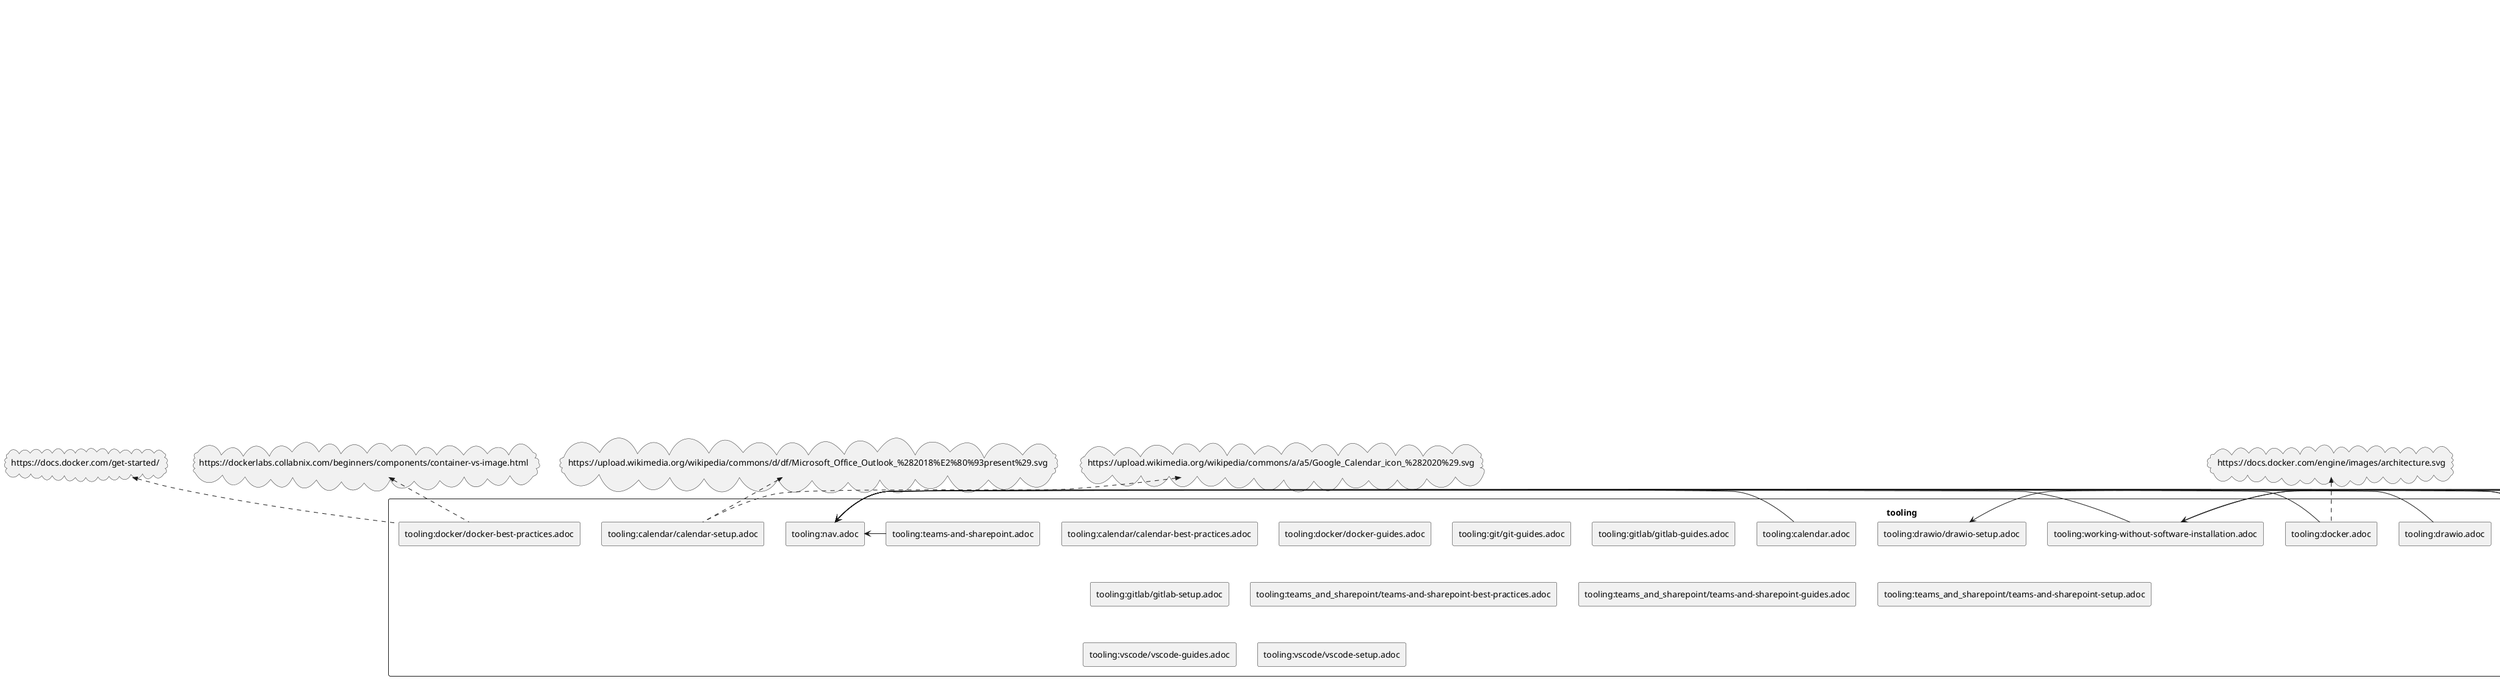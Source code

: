 @startuml
component compendium {
rectangle "compendium:nav.adoc" as f0_1
rectangle "compendium:docker/Docker-For-Asciidoc.adoc" as f0_2
rectangle "compendium:docker/run-docker.adoc" as f0_3
rectangle "compendium:docker/standard-docker-config.adoc" as f0_4
rectangle "compendium:docker/wsl.adoc" as f0_5
rectangle "compendium:git/cloning-repo-tutorial.adoc" as f0_6
rectangle "compendium:git/commit-guidelines.adoc" as f0_7
rectangle "compendium:git/git-actions.adoc" as f0_8
rectangle "compendium:git/git-terminology.adoc" as f0_9
rectangle "compendium:git/maintain-a-repo.adoc" as f0_10
rectangle "compendium:git/Merge-Requests.adoc" as f0_11
rectangle "compendium:git/merge.adoc" as f0_12
rectangle "compendium:git/Resolving-Merge-Conflicts.adoc" as f0_13
rectangle "compendium:git/review-code.adoc" as f0_14
rectangle "compendium:git/submodules.adoc" as f0_15
rectangle "compendium:git/Transitioning-to-a-new-workflow.adoc" as f0_16
rectangle "compendium:git/working-with-git.adoc" as f0_17
rectangle "compendium:git/write-a-feature.adoc" as f0_18
rectangle "compendium:gitlab/ASAM-Issue-and-MR-Labels.adoc" as f0_19
rectangle "compendium:gitlab/Branch-Naming-Conventions.adoc" as f0_20
rectangle "compendium:gitlab/Branching.adoc" as f0_21
rectangle "compendium:gitlab/cloning-a-repository.adoc" as f0_22
rectangle "compendium:gitlab/commit-guidelines.adoc" as f0_23
rectangle "compendium:gitlab/Forking.adoc" as f0_24
rectangle "compendium:gitlab/gitlab-ide-guide.adoc" as f0_25
rectangle "compendium:gitlab/gitlab-terminology.adoc" as f0_26
rectangle "compendium:powershell/cloning-a-repository.adoc" as f0_27
rectangle "compendium:powershell/powershell-basics.adoc" as f0_28
rectangle "compendium:powershell/run-docker.adoc" as f0_29
rectangle "compendium:sharepoint/links.adoc" as f0_30
rectangle "compendium:sharepoint/synchronizing-sharepoint-with-onedrive.adoc" as f0_31
rectangle "compendium:teams/email-notifications.adoc" as f0_32
rectangle "compendium:teams/meetings-in-teams.adoc" as f0_33
rectangle "compendium:teams/obtain-channel-email.adoc" as f0_34
rectangle "compendium:teams/polls-and-surveys.adoc" as f0_35
rectangle "compendium:teams/receive-notifications.adoc" as f0_36
rectangle "compendium:teams/teams-channel-file-structure.adoc" as f0_37
rectangle "compendium:vscode/Adding-Diagrams-To-VSCode.adoc" as f0_38
rectangle "compendium:vscode/cloning-a-repository.adoc" as f0_39
rectangle "compendium:vscode/recommended-vscode-extensions.adoc" as f0_40
rectangle "compendium:vscode/recommended-vscode-settings.adoc" as f0_41
rectangle "compendium:vscode/run-docker.adoc" as f0_42
rectangle "compendium:vscode/vscode-activity-bar.adoc" as f0_43
rectangle "compendium:vscode/vscode-command-palette.adoc" as f0_44
rectangle "compendium:vscode/VSCode-Git-Interaction.adoc" as f0_45
rectangle "compendium:vscode/vscode-install-extension.adoc" as f0_46
rectangle "compendium:vscode/vscode-interface.adoc" as f0_47
}
component getting-involved {
rectangle "getting-involved:nav.adoc" as f1_1
}
component getting-started {
rectangle "getting-started:nav.adoc" as f2_1
rectangle "getting-started:about-this-guide.adoc" as f2_2
rectangle "getting-started:main.adoc" as f2_3
rectangle "getting-started:new-here.adoc" as f2_4
rectangle "getting-started:quick-setup.adoc" as f2_5
rectangle "getting-started:about_guide/intentions-and-content.adoc" as f2_6
rectangle "getting-started:about_guide/using-this-guide.adoc" as f2_7
rectangle "getting-started:about_guide/working-on-the-guide.adoc" as f2_8
rectangle "getting-started:new_here/asam-contacts.adoc" as f2_9
rectangle "getting-started:new_here/current-projects.adoc" as f2_10
rectangle "getting-started:new_here/how-asam-works.adoc" as f2_11
rectangle "getting-started:new_here/processes-and-workflows-overview.adoc" as f2_12
rectangle "getting-started:new_here/roles-overview.adoc" as f2_13
rectangle "getting-started:new_here/tools-overview.adoc" as f2_14
rectangle "getting-started:quick_setup/docker-standard.adoc" as f2_15
rectangle "getting-started:quick_setup/git-standard.adoc" as f2_16
rectangle "getting-started:quick_setup/microsoft-teams-standard.adoc" as f2_17
rectangle "getting-started:quick_setup/sharepoint-standard.adoc" as f2_18
rectangle "getting-started:quick_setup/vscode-standard.adoc" as f2_19
}
component project-guide {
rectangle "project-guide:nav.adoc" as f3_1
rectangle "project-guide:add-a-page.adoc" as f3_2
rectangle "project-guide:add-a-partial.adoc" as f3_3
rectangle "project-guide:add-new-module.adoc" as f3_4
rectangle "project-guide:attachments.adoc" as f3_5
rectangle "project-guide:examples.adoc" as f3_6
rectangle "project-guide:images.adoc" as f3_7
rectangle "project-guide:pages-vs-partials.adoc" as f3_8
}
component role-specific {
rectangle "role-specific:nav.adoc" as f4_1
rectangle "role-specific:ASAM-Project-Roles.adoc" as f4_2
rectangle "role-specific:home.adoc" as f4_3
}
component ROOT {
rectangle "ROOT:1nav.adoc" as f5_1
rectangle "ROOT:nav.adoc" as f5_2
rectangle "ROOT:home copy.adoc" as f5_3
rectangle "ROOT:home.adoc" as f5_4
rectangle "ROOT:linking-test.adoc" as f5_5
rectangle "ROOT:antora/Build-Antora-Locally.adoc" as f5_6
rectangle "ROOT:antora/Content-Structure.adoc" as f5_7
rectangle "ROOT:guides/Accessing_Compiled_Artifacts.adoc" as f5_8
rectangle "ROOT:guides/Meeting-Guidelines.adoc" as f5_9
rectangle "ROOT:guides/Platforms.adoc" as f5_10
rectangle "ROOT:guides/ProjectGuidelines.adoc" as f5_11
rectangle "ROOT:guides/WhatIsYaml.adoc" as f5_12
rectangle "ROOT:guides/Workflow.adoc" as f5_13
rectangle "ROOT:guides/WritingGuidelines.adoc" as f5_14
rectangle "ROOT:implementers-forum/Feedback-Guide.adoc" as f5_15
rectangle "ROOT:implementers-forum/Scenario-Writers-Guide.adoc" as f5_16
rectangle "ROOT:open-source/ASAM-DCO.adoc" as f5_17
rectangle "ROOT:writing_guidelines/AsciiDoc-Guide.adoc" as f5_18
rectangle "ROOT:writing_guidelines/coding_style_guide.adoc" as f5_19
rectangle "ROOT:writing_guidelines/plantuml_documentation_guide.adoc" as f5_20
rectangle "ROOT:writing_guidelines/writing_guide.adoc" as f5_21
}
component standardization {
rectangle "standardization:nav.adoc" as f6_1
rectangle "standardization:asam-development-process.adoc" as f6_2
rectangle "standardization:development-phase.adoc" as f6_3
rectangle "standardization:home.adoc" as f6_4
rectangle "standardization:project-setup.adoc" as f6_5
rectangle "standardization:project-types.adoc" as f6_6
rectangle "standardization:proposal-phase.adoc" as f6_7
rectangle "standardization:release-phase.adoc" as f6_8
rectangle "standardization:review-phase.adoc" as f6_9
}
component tasks {
rectangle "tasks:nav.adoc" as f7_1
}
component tooling {
rectangle "tooling:nav.adoc" as f8_1
rectangle "tooling:calendar.adoc" as f8_2
rectangle "tooling:docker.adoc" as f8_3
rectangle "tooling:drawio.adoc" as f8_4
rectangle "tooling:git.adoc" as f8_5
rectangle "tooling:gitlab.adoc" as f8_6
rectangle "tooling:overview.adoc" as f8_7
rectangle "tooling:teams-and-sharepoint.adoc" as f8_8
rectangle "tooling:vscode.adoc" as f8_9
rectangle "tooling:working-without-software-installation.adoc" as f8_10
rectangle "tooling:calendar/calendar-best-practices.adoc" as f8_11
rectangle "tooling:calendar/calendar-setup.adoc" as f8_12
rectangle "tooling:docker/docker-best-practices.adoc" as f8_13
rectangle "tooling:docker/docker-guides.adoc" as f8_14
rectangle "tooling:docker/docker-setup.adoc" as f8_15
rectangle "tooling:drawio/drawio-setup.adoc" as f8_16
rectangle "tooling:git/git-best-practices.adoc" as f8_17
rectangle "tooling:git/git-guides.adoc" as f8_18
rectangle "tooling:git/git-setup.adoc" as f8_19
rectangle "tooling:gitlab/gitlab-guides.adoc" as f8_20
rectangle "tooling:gitlab/gitlab-setup.adoc" as f8_21
rectangle "tooling:teams_and_sharepoint/teams-and-sharepoint-best-practices.adoc" as f8_22
rectangle "tooling:teams_and_sharepoint/teams-and-sharepoint-guides.adoc" as f8_23
rectangle "tooling:teams_and_sharepoint/teams-and-sharepoint-setup.adoc" as f8_24
rectangle "tooling:vscode/vscode-guides.adoc" as f8_25
rectangle "tooling:vscode/vscode-setup.adoc" as f8_26
}

f2_3 -left-> f2_1
f2_4 -left-> f2_1
f2_2 -left-> f2_1
f2_5 -left-> f2_1
f2_4 -left-> f2_3
f2_2 -> f2_3
f2_5 -left-> f2_3
f3_4 -left-> f3_1
f6_4 -left-> f6_1
f6_2 -left-> f6_1
f6_7 -left-> f6_1
f6_6 -left-> f6_1
f6_5 -left-> f6_1
f6_3 -left-> f6_1
f6_9 -left-> f6_1
f6_8 -left-> f6_1
f8_7 -left-> f8_1
f8_10 -left-> f8_1
f8_6 -left-> f8_1
f8_2 -left-> f8_1
f8_8 -left-> f8_1
f8_9 -left-> f8_1
f8_5 -left-> f8_1
f8_4 -left-> f8_1
f8_3 -left-> f8_1
f8_6 -left-> f8_5
f8_5 -> f8_6
f8_10 -> f8_7
f8_6 -> f8_9
f8_5 -left-> f8_10
f8_9 -left-> f8_16
f8_9 -left-> f8_19

cloud "https://code.asam.net/common/style-resources"  as u1
cloud "https://docs.microsoft.com/en-us/windows/wsl/about"  as u2
cloud "https://help.github.com/articles/using-pull-requests/"  as u3
cloud "http://stackoverflow.com/a/17819027"  as u4
cloud "https://tortoisegit.org/"  as u5
cloud "https://code.asam.net"  as u6
cloud "http://tbaggery.com/2008/04/19/a-note-about-git-commit-messages.html"  as u7
cloud "https://help.github.com/articles/about-git-rebase/"  as u8
cloud "https://docs.gitlab.com/ee/user/project/repository/web_editor.html"  as u9
cloud "https://docs.gitlab.com/ee/user/project/web_ide/#open-the-web-ide"  as u10
cloud "https://docs.gitlab.com/ee/user/project/web_ide/"  as u11
cloud "https://upload.wikimedia.org/wikipedia/commons/2/2f/PowerShell_5.0_icon.png"  as u12
cloud "https://docs.microsoft.com/en-us/powershell/scripting/overview?view=powershell-7.1"  as u13
cloud "https://asamev.sharepoint.com/sites/asamopensimulationinterface/Freigegebene%20Dokumente/Forms/AllItems.aspx"  as u14
cloud "https://asamev.sharepoint.com/sites/openscenario/Freigegebene%20Dokumente/Forms/AllItems.aspx"  as u15
cloud "https://asamev.sharepoint.com/sites/openscenario2/Freigegebene%20Dokumente/Forms/AllItems.aspx"  as u16
cloud "https://asamev.sharepoint.com/sites/openxontology/Freigegebene%20Dokumente/Forms/AllItems.aspx"  as u17
cloud "https://www.doodle.com"  as u18
cloud "https://support.microsoft.com/en-us/office/manage-notifications-in-teams-1cc31834-5fe5-412b-8edb-43fecc78413d"  as u19
cloud "https://kroki.io/examples.html"  as u20
cloud "https://code.visualstudio.com/docs/editor/versioncontrol#_git-support"  as u21
cloud "https://cdn.icon-icons.com/icons2/2415/PNG/512/gitlab_original_logo_icon_146503.png"  as u22
cloud "https://upload.wikimedia.org/wikipedia/commons/thumb/3/3f/Git_icon.svg/240px-Git_icon.svg.png"  as u23
cloud "https://upload.wikimedia.org/wikipedia/commons/thumb/9/9a/Visual_Studio_Code_1.35_icon.svg/240px-Visual_Studio_Code_1.35_icon.svg.png"  as u24
cloud "https://dashboard.snapcraft.io/site_media/appmedia/2019/08/android-chrome-512x512.png"  as u25
cloud "https://github.com/Mogztter/antora-lunr"  as u26
cloud "https://github.com/asam-ev"  as u27
cloud "https://code.asam.net/simulation/standard/openscenario-2.0/-/wikis/docs/git/Transitioning-to-a-new-workflow"  as u28
cloud "https://code.asam.net/help/user/project/quick_actions"  as u29
cloud "https://docs.gitlab.com/ee/user/discussions/#starting-a-review"  as u30
cloud "https://code.asam.net/simulation/standard/openscenario-2.0/-/boards/66"  as u31
cloud "https://code.asam.net/simulation/standard/openscenario-2.0/-/issues?label_name%5B%5D=ScenarioDescription"  as u32
cloud "https://code.asam.net/simulation/standard/openscenario-2.0/-/wikis/Contact-Persons-from-OSC2-Development-Project"  as u33
cloud "https://code.asam.net/simulation/standard/openscenario-2.0/-/issues?label_name%5B%5D=GeneralFeedback"  as u34
cloud "https://code.asam.net/simulation/standard/openscenario-2.0/-/issues/245"  as u35
cloud "https://code.asam.net/simulation/standard/openscenario-2.0/-/issues/new?issue%5Bassignee_id%5D=&issue%5Bmilestone_id%5D=#"  as u36
cloud "https://code.asam.net/simulation/standard/openscenario-2.0/-/jobs/artifacts/master/raw/Language/ASAM_OpenSCENARIO_BS-1-6_Language-Reference-Manual_V2-0-0.html?job=draft"  as u37
cloud "https://asciidoc.org/"  as u38
cloud "https://asciidoctor.org/docs/asciidoc-syntax-quick-reference/"  as u39
cloud "https://asciidoctor.org/docs/user-manual/"  as u40
cloud "https://www.url.com"  as u41
cloud "https://asciidoctor.org/docs/user-manual/#tables"  as u42
cloud "https://asciidoctor.org/docs/user-manual/#include-directive"  as u43
cloud "https://www.python.org/dev/peps/pep-0008/"  as u44
cloud "https://docs.asciidoctor.org/asciidoc/latest/directives/include-tagged-regions/"  as u45
cloud "https://code.asam.net/simulation/resources/-/blob/master/asciidoc_tutorial/asciidoc_tutorial.adoc"  as u46
cloud "https://code.asam.net/simulation/standard/openscenario-2.0/-/tree/master/Documentation/etc/templates"  as u47
cloud "https://code.asam.net/simulation/standard/openscenario-2.0/-/blob/master/Documentation/etc/guides/coding_style_guide.adoc"  as u48
cloud "https://code.asam.net/simulation/standard/openscenario-2.0/-/blob/master/Documentation/etc/guides/plantuml_documentation_guide.adoc"  as u49
cloud "https://code.asam.net/simulation/standard/openscenario-2.0/-/wikis/docs/general_guidelines/Workflow"  as u50
cloud "https://docs.docker.com/engine/images/architecture.svg"  as u51
cloud "https://upload.wikimedia.org/wikipedia/commons/d/df/Microsoft_Office_Outlook_%282018%E2%80%93present%29.svg"  as u52
cloud "https://upload.wikimedia.org/wikipedia/commons/a/a5/Google_Calendar_icon_%282020%29.svg"  as u53
cloud "https://docs.docker.com/get-started/"  as u54
cloud "https://dockerlabs.collabnix.com/beginners/components/container-vs-image.html"  as u55
cloud "https://docs.docker.com/desktop/windows/install/#system-requirements"  as u56
cloud "https://docs.docker.com/desktop/windows/install/"  as u57
cloud "https://docs.docker.com/engine/install/binaries/"  as u58
cloud "https://www.docker.com/blog/updating-product-subscriptions/"  as u59
cloud "https://www.git-tower.com/learn/git/faq/git-squash"  as u60
cloud "https://code.asam.net/-/profile"  as u61
cloud "https://code.asam.net/profile/keys"  as u62

f0_2 .up.>> u1
f0_5 .up.>> u2
f0_10 .up.>> u3
f0_12 .up.>> u4
f0_15 .up.>> u1
f0_15 .up.>> u5
f0_15 .up.>> u6
f0_18 .up.>> u7
f0_18 .up.>> u8
f0_18 .up.>> u3
f0_25 .up.>> u9
f0_25 .up.>> u10
f0_25 .up.>> u11
f0_26 .up.>> u9
f0_26 .up.>> u10
f0_26 .up.>> u11
f0_28 .up.>> u12
f0_28 .up.>> u13
f0_30 .up.>> u14
f0_30 .up.>> u15
f0_30 .up.>> u16
f0_30 .up.>> u17
f0_35 .up.>> u18
f0_36 .up.>> u19
f0_38 .up.>> u20
f0_45 .up.>> u21
f4_3 .up.>> u22
f4_3 .up.>> u23
f4_3 .up.>> u24
f4_3 .up.>> u25
f5_3 .up.>> u22
f5_3 .up.>> u23
f5_3 .up.>> u24
f5_3 .up.>> u25
f5_6 .up.>> u26
f5_10 .up.>> u6
f5_10 .up.>> u27
f5_13 .up.>> u28
f5_13 .up.>> u29
f5_13 .up.>> u30
f5_15 .up.>> u31
f5_15 .up.>> u32
f5_15 .up.>> u33
f5_15 .up.>> u34
f5_15 .up.>> u35
f5_16 .up.>> u36
f5_16 .up.>> u37
f5_16 .up.>> u33
f5_18 .up.>> u38
f5_18 .up.>> u39
f5_18 .up.>> u40
f5_18 .up.>> u41
f5_18 .up.>> u42
f5_18 .up.>> u43
f5_19 .up.>> u44
f5_21 .up.>> u45
f5_21 .up.>> u46
f5_21 .up.>> u47
f5_21 .up.>> u48
f5_21 .up.>> u49
f5_21 .up.>> u50
f8_3 .up.>> u51
f8_12 .up.>> u52
f8_12 .up.>> u53
f8_13 .up.>> u54
f8_13 .up.>> u55
f8_15 .up.>> u56
f8_15 .up.>> u57
f8_15 .up.>> u58
f8_15 .up.>> u59
f8_17 .up.>> u8
f8_17 .up.>> u60
f8_17 .up.>> u7
f8_19 .up.>> u61
f8_19 .up.>> u62
@enduml